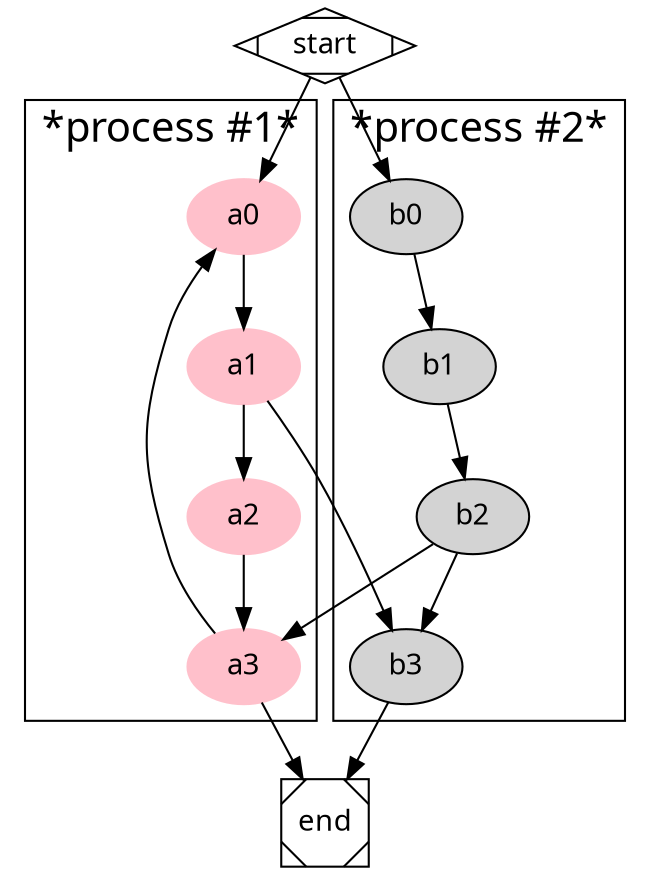 // [[file:../../docs/org/dotsk.org::*simple][simple:1]]
# http://www.graphviz.org/content/cluster

digraph G {
  graph [fontname = "Handlee"];
  node [fontname = "Handlee"];
  edge [fontname = "Handlee"];

  bgcolor=transparent;

  subgraph cluster_0 {
    style=filled;
    node [style=filled,color=pink];
    a0 -> a1 -> a2 -> a3;
    label = "*process #1*";
    fontsize = 20;
  }

  subgraph cluster_1 {
    node [style=filled];
    b0 -> b1 -> b2 -> b3;
    label = "*process #2*";
    fontsize = 20;
  }
  start -> a0;
  start -> b0;
  a1 -> b3;
  b2 -> a3;
  a3 -> a0;
  a3 -> end;
  b3 -> end;

  start [shape=Mdiamond];
  end [shape=Msquare];
}
// simple:1 ends here
